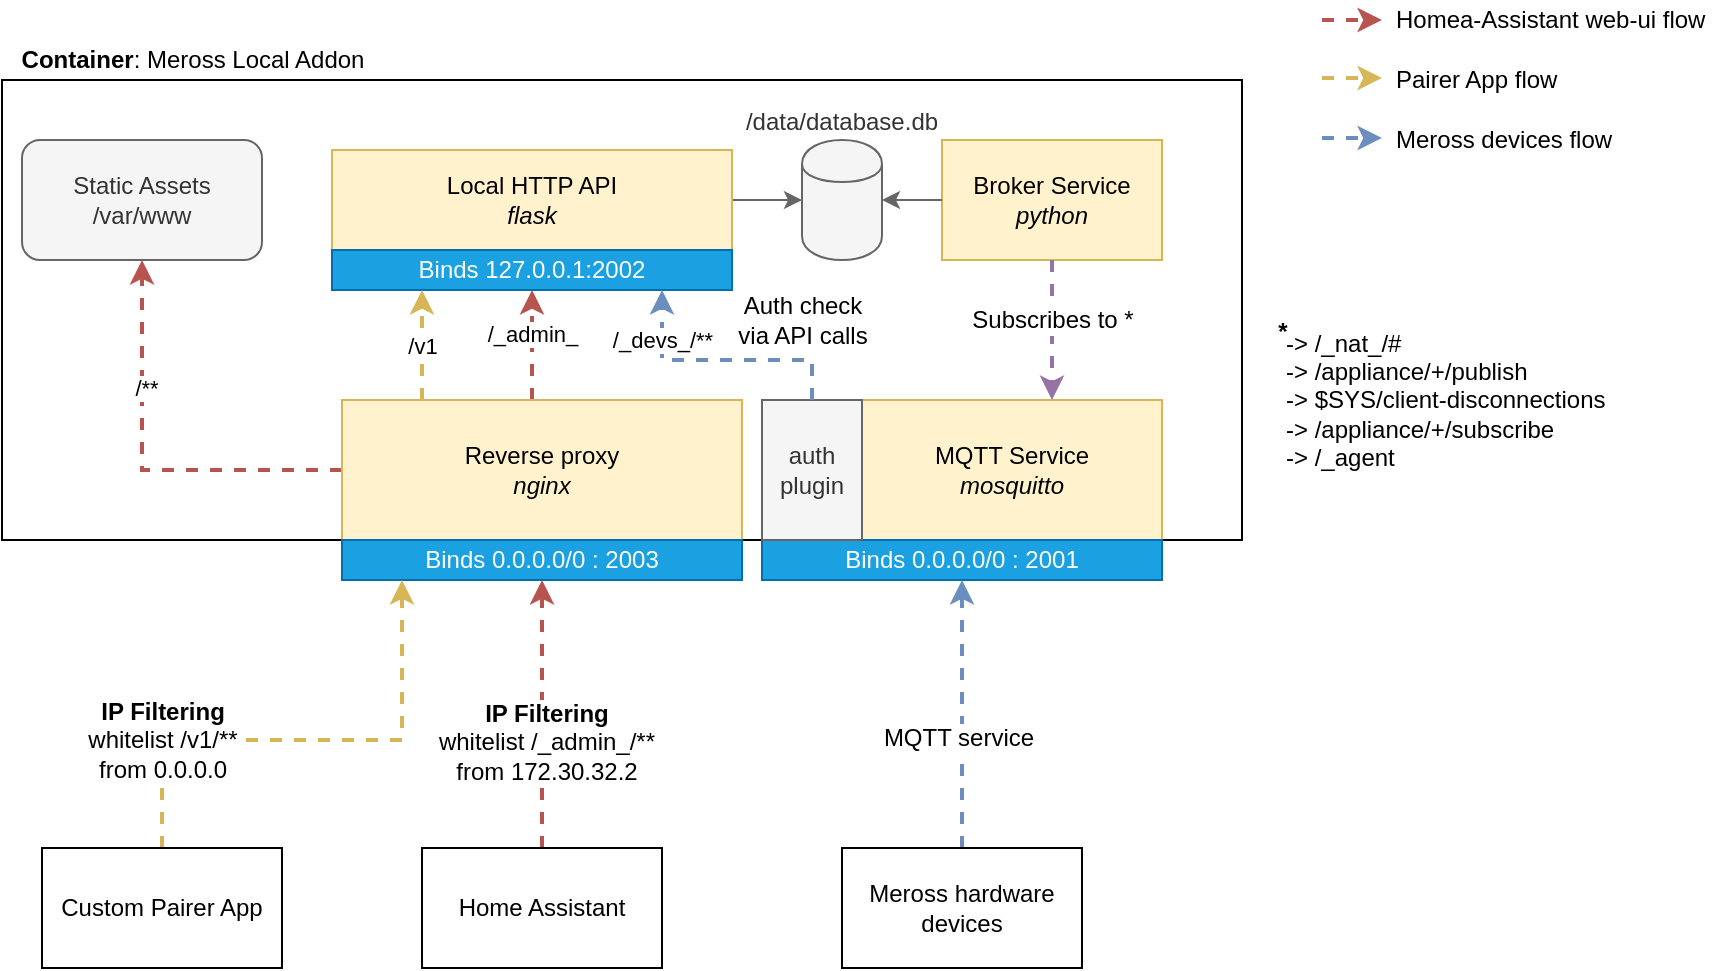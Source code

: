 <mxfile>
    <diagram id="SzWDvU71ywmw7MKfxQqC" name="Page-1">
        <mxGraphModel dx="1083" dy="496" grid="1" gridSize="10" guides="1" tooltips="1" connect="1" arrows="1" fold="1" page="1" pageScale="1" pageWidth="850" pageHeight="1100" math="0" shadow="0">
            <root>
                <mxCell id="0"/>
                <mxCell id="1" parent="0"/>
                <mxCell id="n87xrL4a0USTosJ86s_9-1" value="" style="rounded=0;whiteSpace=wrap;html=1;" parent="1" vertex="1">
                    <mxGeometry x="30" y="60" width="620" height="230" as="geometry"/>
                </mxCell>
                <mxCell id="n87xrL4a0USTosJ86s_9-2" value="&lt;b&gt;Container&lt;/b&gt;: Meross Local Addon" style="text;html=1;align=center;verticalAlign=middle;resizable=0;points=[];autosize=1;" parent="1" vertex="1">
                    <mxGeometry x="30" y="40" width="190" height="20" as="geometry"/>
                </mxCell>
                <mxCell id="n87xrL4a0USTosJ86s_9-20" style="edgeStyle=orthogonalEdgeStyle;rounded=0;orthogonalLoop=1;jettySize=auto;html=1;fillColor=#f8cecc;strokeColor=#b85450;dashed=1;strokeWidth=2;" parent="1" source="n87xrL4a0USTosJ86s_9-3" target="n87xrL4a0USTosJ86s_9-19" edge="1">
                    <mxGeometry relative="1" as="geometry"/>
                </mxCell>
                <mxCell id="8" value="/**" style="edgeLabel;html=1;align=center;verticalAlign=middle;resizable=0;points=[];" vertex="1" connectable="0" parent="n87xrL4a0USTosJ86s_9-20">
                    <mxGeometry x="0.376" y="-2" relative="1" as="geometry">
                        <mxPoint as="offset"/>
                    </mxGeometry>
                </mxCell>
                <mxCell id="n87xrL4a0USTosJ86s_9-21" style="edgeStyle=orthogonalEdgeStyle;rounded=0;orthogonalLoop=1;jettySize=auto;html=1;entryX=0.5;entryY=1;entryDx=0;entryDy=0;fillColor=#f8cecc;strokeColor=#b85450;dashed=1;strokeWidth=2;" parent="1" source="n87xrL4a0USTosJ86s_9-3" target="n87xrL4a0USTosJ86s_9-10" edge="1">
                    <mxGeometry relative="1" as="geometry">
                        <Array as="points">
                            <mxPoint x="295" y="200"/>
                            <mxPoint x="295" y="200"/>
                        </Array>
                    </mxGeometry>
                </mxCell>
                <mxCell id="7" value="/_admin_" style="edgeLabel;html=1;align=center;verticalAlign=middle;resizable=0;points=[];" vertex="1" connectable="0" parent="n87xrL4a0USTosJ86s_9-21">
                    <mxGeometry x="-0.653" y="-4" relative="1" as="geometry">
                        <mxPoint x="-4" y="-24" as="offset"/>
                    </mxGeometry>
                </mxCell>
                <mxCell id="n87xrL4a0USTosJ86s_9-3" value="Reverse proxy&lt;br&gt;&lt;i&gt;nginx&lt;/i&gt;" style="rounded=0;whiteSpace=wrap;html=1;fillColor=#fff2cc;strokeColor=#d6b656;" parent="1" vertex="1">
                    <mxGeometry x="200" y="220" width="200" height="70" as="geometry"/>
                </mxCell>
                <mxCell id="RzaZcnIC_kLMkkmVuZrI-8" style="edgeStyle=orthogonalEdgeStyle;rounded=0;orthogonalLoop=1;jettySize=auto;html=1;entryX=0;entryY=0.5;entryDx=0;entryDy=0;strokeWidth=1;endArrow=classic;endFill=1;fillColor=#f5f5f5;strokeColor=#666666;" parent="1" source="n87xrL4a0USTosJ86s_9-5" target="n87xrL4a0USTosJ86s_9-12" edge="1">
                    <mxGeometry relative="1" as="geometry"/>
                </mxCell>
                <mxCell id="n87xrL4a0USTosJ86s_9-5" value="Local HTTP API&lt;br&gt;&lt;i&gt;flask&lt;/i&gt;" style="rounded=0;whiteSpace=wrap;html=1;fillColor=#fff2cc;strokeColor=#d6b656;" parent="1" vertex="1">
                    <mxGeometry x="195" y="95" width="200" height="50" as="geometry"/>
                </mxCell>
                <mxCell id="n87xrL4a0USTosJ86s_9-6" value="Broker Service&lt;br&gt;&lt;i&gt;python&lt;/i&gt;" style="rounded=0;whiteSpace=wrap;html=1;fillColor=#fff2cc;strokeColor=#d6b656;" parent="1" vertex="1">
                    <mxGeometry x="500" y="90" width="110" height="60" as="geometry"/>
                </mxCell>
                <mxCell id="n87xrL4a0USTosJ86s_9-7" value="MQTT Service&lt;br&gt;&lt;i&gt;mosquitto&lt;/i&gt;" style="rounded=0;whiteSpace=wrap;html=1;fillColor=#fff2cc;strokeColor=#d6b656;" parent="1" vertex="1">
                    <mxGeometry x="460" y="220" width="150" height="70" as="geometry"/>
                </mxCell>
                <mxCell id="n87xrL4a0USTosJ86s_9-8" value="Binds 0.0.0.0/0 : 2003" style="rounded=0;whiteSpace=wrap;html=1;fillColor=#1ba1e2;strokeColor=#006EAF;fontColor=#ffffff;" parent="1" vertex="1">
                    <mxGeometry x="200" y="290" width="200" height="20" as="geometry"/>
                </mxCell>
                <mxCell id="n87xrL4a0USTosJ86s_9-9" value="Binds 0.0.0.0/0 : 2001" style="rounded=0;whiteSpace=wrap;html=1;fillColor=#1ba1e2;strokeColor=#006EAF;fontColor=#ffffff;" parent="1" vertex="1">
                    <mxGeometry x="410" y="290" width="200" height="20" as="geometry"/>
                </mxCell>
                <mxCell id="n87xrL4a0USTosJ86s_9-10" value="Binds 127.0.0.1:2002" style="rounded=0;whiteSpace=wrap;html=1;fillColor=#1ba1e2;strokeColor=#006EAF;fontColor=#ffffff;" parent="1" vertex="1">
                    <mxGeometry x="195" y="145" width="200" height="20" as="geometry"/>
                </mxCell>
                <mxCell id="n87xrL4a0USTosJ86s_9-11" value="auth&lt;br&gt;plugin" style="rounded=0;whiteSpace=wrap;html=1;fillColor=#f5f5f5;strokeColor=#666666;fontColor=#333333;" parent="1" vertex="1">
                    <mxGeometry x="410" y="220" width="50" height="70" as="geometry"/>
                </mxCell>
                <mxCell id="n87xrL4a0USTosJ86s_9-12" value="/data/database.db" style="shape=cylinder;whiteSpace=wrap;html=1;boundedLbl=1;backgroundOutline=1;fillColor=#f5f5f5;strokeColor=#666666;fontColor=#333333;labelPosition=center;verticalLabelPosition=top;align=center;verticalAlign=bottom;" parent="1" vertex="1">
                    <mxGeometry x="430" y="90" width="40" height="60" as="geometry"/>
                </mxCell>
                <mxCell id="n87xrL4a0USTosJ86s_9-19" value="Static Assets&lt;br&gt;/var/www" style="rounded=1;whiteSpace=wrap;html=1;fillColor=#f5f5f5;strokeColor=#666666;fontColor=#333333;" parent="1" vertex="1">
                    <mxGeometry x="40" y="90" width="120" height="60" as="geometry"/>
                </mxCell>
                <mxCell id="n87xrL4a0USTosJ86s_9-27" style="edgeStyle=orthogonalEdgeStyle;rounded=0;orthogonalLoop=1;jettySize=auto;html=1;fillColor=#dae8fc;strokeColor=#6c8ebf;strokeWidth=2;dashed=1;" parent="1" source="n87xrL4a0USTosJ86s_9-22" target="n87xrL4a0USTosJ86s_9-9" edge="1">
                    <mxGeometry relative="1" as="geometry"/>
                </mxCell>
                <mxCell id="n87xrL4a0USTosJ86s_9-28" value="MQTT service" style="text;html=1;align=center;verticalAlign=middle;resizable=0;points=[];labelBackgroundColor=#ffffff;" parent="n87xrL4a0USTosJ86s_9-27" vertex="1" connectable="0">
                    <mxGeometry x="-0.175" y="2" relative="1" as="geometry">
                        <mxPoint as="offset"/>
                    </mxGeometry>
                </mxCell>
                <mxCell id="n87xrL4a0USTosJ86s_9-22" value="Meross hardware devices" style="rounded=0;whiteSpace=wrap;html=1;" parent="1" vertex="1">
                    <mxGeometry x="450" y="444" width="120" height="60" as="geometry"/>
                </mxCell>
                <mxCell id="n87xrL4a0USTosJ86s_9-25" style="edgeStyle=orthogonalEdgeStyle;rounded=0;orthogonalLoop=1;jettySize=auto;html=1;entryX=0.5;entryY=1;entryDx=0;entryDy=0;fillColor=#f8cecc;strokeColor=#b85450;strokeWidth=2;dashed=1;" parent="1" source="n87xrL4a0USTosJ86s_9-24" target="n87xrL4a0USTosJ86s_9-8" edge="1">
                    <mxGeometry relative="1" as="geometry"/>
                </mxCell>
                <mxCell id="n87xrL4a0USTosJ86s_9-26" value="&lt;b&gt;IP Filtering&lt;br&gt;&lt;/b&gt;whitelist /_admin_/** &lt;br&gt;from 172.30.32.2" style="text;html=1;align=center;verticalAlign=middle;resizable=0;points=[];labelBackgroundColor=#ffffff;" parent="n87xrL4a0USTosJ86s_9-25" vertex="1" connectable="0">
                    <mxGeometry x="-0.2" y="-2" relative="1" as="geometry">
                        <mxPoint as="offset"/>
                    </mxGeometry>
                </mxCell>
                <mxCell id="n87xrL4a0USTosJ86s_9-24" value="Home Assistant" style="rounded=0;whiteSpace=wrap;html=1;" parent="1" vertex="1">
                    <mxGeometry x="240" y="444" width="120" height="60" as="geometry"/>
                </mxCell>
                <mxCell id="n87xrL4a0USTosJ86s_9-30" style="edgeStyle=orthogonalEdgeStyle;rounded=0;orthogonalLoop=1;jettySize=auto;html=1;fillColor=#fff2cc;strokeColor=#d6b656;strokeWidth=2;dashed=1;" parent="1" source="n87xrL4a0USTosJ86s_9-29" target="n87xrL4a0USTosJ86s_9-8" edge="1">
                    <mxGeometry relative="1" as="geometry">
                        <Array as="points">
                            <mxPoint x="110" y="390"/>
                            <mxPoint x="230" y="390"/>
                        </Array>
                    </mxGeometry>
                </mxCell>
                <mxCell id="n87xrL4a0USTosJ86s_9-31" value="&lt;b&gt;IP Filtering&lt;/b&gt;&lt;br&gt;whitelist /v1/** &lt;br&gt;from 0.0.0.0" style="text;html=1;align=center;verticalAlign=middle;resizable=0;points=[];labelBackgroundColor=#ffffff;" parent="n87xrL4a0USTosJ86s_9-30" vertex="1" connectable="0">
                    <mxGeometry x="-0.215" y="-4" relative="1" as="geometry">
                        <mxPoint x="-46" y="-4" as="offset"/>
                    </mxGeometry>
                </mxCell>
                <mxCell id="n87xrL4a0USTosJ86s_9-29" value="Custom Pairer App" style="rounded=0;whiteSpace=wrap;html=1;" parent="1" vertex="1">
                    <mxGeometry x="50" y="444" width="120" height="60" as="geometry"/>
                </mxCell>
                <mxCell id="RzaZcnIC_kLMkkmVuZrI-3" style="edgeStyle=orthogonalEdgeStyle;rounded=0;orthogonalLoop=1;jettySize=auto;html=1;fillColor=#dae8fc;strokeColor=#6c8ebf;dashed=1;strokeWidth=2;" parent="1" source="n87xrL4a0USTosJ86s_9-11" target="n87xrL4a0USTosJ86s_9-10" edge="1">
                    <mxGeometry relative="1" as="geometry">
                        <mxPoint x="210" y="300" as="sourcePoint"/>
                        <mxPoint x="120" y="230" as="targetPoint"/>
                        <Array as="points">
                            <mxPoint x="435" y="200"/>
                            <mxPoint x="360" y="200"/>
                        </Array>
                    </mxGeometry>
                </mxCell>
                <mxCell id="RzaZcnIC_kLMkkmVuZrI-4" value="Auth check&lt;br&gt;via API calls" style="text;html=1;align=center;verticalAlign=middle;resizable=0;points=[];labelBackgroundColor=#ffffff;" parent="RzaZcnIC_kLMkkmVuZrI-3" vertex="1" connectable="0">
                    <mxGeometry x="-0.179" y="-3" relative="1" as="geometry">
                        <mxPoint x="28" y="-17" as="offset"/>
                    </mxGeometry>
                </mxCell>
                <mxCell id="9" value="/_devs_/**" style="edgeLabel;html=1;align=center;verticalAlign=middle;resizable=0;points=[];" vertex="1" connectable="0" parent="RzaZcnIC_kLMkkmVuZrI-3">
                    <mxGeometry x="0.415" y="-2" relative="1" as="geometry">
                        <mxPoint x="-3" y="-8" as="offset"/>
                    </mxGeometry>
                </mxCell>
                <mxCell id="RzaZcnIC_kLMkkmVuZrI-6" value="/v1" style="edgeStyle=orthogonalEdgeStyle;rounded=0;orthogonalLoop=1;jettySize=auto;html=1;fillColor=#fff2cc;strokeColor=#d6b656;strokeWidth=2;dashed=1;" parent="1" source="n87xrL4a0USTosJ86s_9-3" target="n87xrL4a0USTosJ86s_9-10" edge="1">
                    <mxGeometry relative="1" as="geometry">
                        <Array as="points">
                            <mxPoint x="240" y="200"/>
                            <mxPoint x="240" y="200"/>
                        </Array>
                        <mxPoint x="120" y="530" as="sourcePoint"/>
                        <mxPoint x="210" y="360" as="targetPoint"/>
                    </mxGeometry>
                </mxCell>
                <mxCell id="RzaZcnIC_kLMkkmVuZrI-9" style="edgeStyle=orthogonalEdgeStyle;rounded=0;orthogonalLoop=1;jettySize=auto;html=1;strokeWidth=1;endArrow=none;endFill=0;fillColor=#f5f5f5;strokeColor=#666666;startArrow=classic;startFill=1;" parent="1" source="n87xrL4a0USTosJ86s_9-12" target="n87xrL4a0USTosJ86s_9-6" edge="1">
                    <mxGeometry relative="1" as="geometry">
                        <mxPoint x="405" y="130" as="sourcePoint"/>
                        <mxPoint x="460" y="130" as="targetPoint"/>
                    </mxGeometry>
                </mxCell>
                <mxCell id="RzaZcnIC_kLMkkmVuZrI-10" style="edgeStyle=orthogonalEdgeStyle;rounded=0;orthogonalLoop=1;jettySize=auto;html=1;fillColor=#e1d5e7;strokeColor=#9673a6;dashed=1;strokeWidth=2;" parent="1" source="n87xrL4a0USTosJ86s_9-6" target="n87xrL4a0USTosJ86s_9-7" edge="1">
                    <mxGeometry relative="1" as="geometry">
                        <mxPoint x="600" y="170" as="sourcePoint"/>
                        <mxPoint x="370" y="130" as="targetPoint"/>
                        <Array as="points">
                            <mxPoint x="555" y="240"/>
                            <mxPoint x="555" y="240"/>
                        </Array>
                    </mxGeometry>
                </mxCell>
                <mxCell id="RzaZcnIC_kLMkkmVuZrI-11" value="Subscribes to *" style="text;html=1;align=center;verticalAlign=middle;resizable=0;points=[];labelBackgroundColor=#ffffff;" parent="RzaZcnIC_kLMkkmVuZrI-10" vertex="1" connectable="0">
                    <mxGeometry x="-0.179" y="-3" relative="1" as="geometry">
                        <mxPoint x="3" y="1" as="offset"/>
                    </mxGeometry>
                </mxCell>
                <mxCell id="RzaZcnIC_kLMkkmVuZrI-12" value="&lt;span style=&quot;background-color: rgb(255 , 255 , 255)&quot;&gt;-&amp;gt; /_nat_/#&lt;/span&gt;&lt;div&gt;-&amp;gt; /appliance/+/publish&lt;/div&gt;&lt;div&gt;-&amp;gt; $SYS/client-disconnections&lt;/div&gt;&lt;div&gt;-&amp;gt; /appliance/+/subscribe&lt;/div&gt;&lt;div&gt;-&amp;gt; /_agent&lt;/div&gt;" style="text;html=1;align=left;verticalAlign=middle;resizable=0;points=[];autosize=1;" parent="1" vertex="1">
                    <mxGeometry x="670" y="180" width="180" height="80" as="geometry"/>
                </mxCell>
                <mxCell id="RzaZcnIC_kLMkkmVuZrI-13" value="*" style="text;html=1;align=center;verticalAlign=middle;resizable=0;points=[];autosize=1;fontStyle=1" parent="1" vertex="1">
                    <mxGeometry x="660" y="176" width="20" height="20" as="geometry"/>
                </mxCell>
                <mxCell id="2" style="edgeStyle=orthogonalEdgeStyle;rounded=0;orthogonalLoop=1;jettySize=auto;html=1;fillColor=#f8cecc;strokeColor=#b85450;dashed=1;strokeWidth=2;" edge="1" parent="1">
                    <mxGeometry relative="1" as="geometry">
                        <mxPoint x="690" y="30" as="sourcePoint"/>
                        <mxPoint x="720" y="30" as="targetPoint"/>
                    </mxGeometry>
                </mxCell>
                <mxCell id="3" style="edgeStyle=orthogonalEdgeStyle;rounded=0;orthogonalLoop=1;jettySize=auto;html=1;fillColor=#fff2cc;strokeColor=#d6b656;strokeWidth=2;dashed=1;" edge="1" parent="1">
                    <mxGeometry relative="1" as="geometry">
                        <Array as="points">
                            <mxPoint x="710" y="59"/>
                            <mxPoint x="710" y="59"/>
                        </Array>
                        <mxPoint x="690" y="59" as="sourcePoint"/>
                        <mxPoint x="720" y="59" as="targetPoint"/>
                    </mxGeometry>
                </mxCell>
                <mxCell id="5" style="edgeStyle=orthogonalEdgeStyle;rounded=0;orthogonalLoop=1;jettySize=auto;html=1;fillColor=#dae8fc;strokeColor=#6c8ebf;strokeWidth=2;dashed=1;" edge="1" parent="1">
                    <mxGeometry relative="1" as="geometry">
                        <Array as="points">
                            <mxPoint x="710" y="89"/>
                            <mxPoint x="710" y="89"/>
                        </Array>
                        <mxPoint x="690" y="89" as="sourcePoint"/>
                        <mxPoint x="720" y="89" as="targetPoint"/>
                    </mxGeometry>
                </mxCell>
                <mxCell id="6" value="Homea-Assistant web-ui flow" style="text;html=1;align=left;verticalAlign=middle;resizable=0;points=[];autosize=1;strokeColor=none;fillColor=none;" vertex="1" parent="1">
                    <mxGeometry x="725" y="20" width="170" height="20" as="geometry"/>
                </mxCell>
                <mxCell id="10" value="Pairer App flow" style="text;html=1;align=left;verticalAlign=middle;resizable=0;points=[];autosize=1;strokeColor=none;fillColor=none;" vertex="1" parent="1">
                    <mxGeometry x="725" y="50" width="100" height="20" as="geometry"/>
                </mxCell>
                <mxCell id="11" value="Meross devices flow" style="text;html=1;align=left;verticalAlign=middle;resizable=0;points=[];autosize=1;strokeColor=none;fillColor=none;" vertex="1" parent="1">
                    <mxGeometry x="725" y="80" width="120" height="20" as="geometry"/>
                </mxCell>
            </root>
        </mxGraphModel>
    </diagram>
</mxfile>